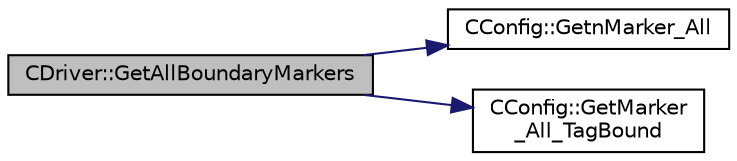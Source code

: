 digraph "CDriver::GetAllBoundaryMarkers"
{
  edge [fontname="Helvetica",fontsize="10",labelfontname="Helvetica",labelfontsize="10"];
  node [fontname="Helvetica",fontsize="10",shape=record];
  rankdir="LR";
  Node1410 [label="CDriver::GetAllBoundaryMarkers",height=0.2,width=0.4,color="black", fillcolor="grey75", style="filled", fontcolor="black"];
  Node1410 -> Node1411 [color="midnightblue",fontsize="10",style="solid",fontname="Helvetica"];
  Node1411 [label="CConfig::GetnMarker_All",height=0.2,width=0.4,color="black", fillcolor="white", style="filled",URL="$class_c_config.html#a300c4884edfc0c2acf395036439004f4",tooltip="Get the total number of boundary markers including send/receive domains. "];
  Node1410 -> Node1412 [color="midnightblue",fontsize="10",style="solid",fontname="Helvetica"];
  Node1412 [label="CConfig::GetMarker\l_All_TagBound",height=0.2,width=0.4,color="black", fillcolor="white", style="filled",URL="$class_c_config.html#a967e969a3beb24bb6e57d7036af003be",tooltip="Get the index of the surface defined in the geometry file. "];
}

